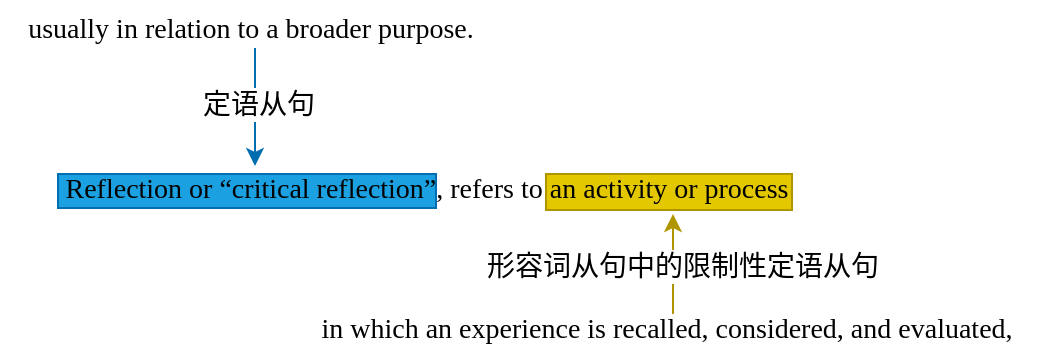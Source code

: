 <mxfile version="21.6.1" type="github">
  <diagram name="第 1 页" id="YNht00nKZHE0qXAu7UTA">
    <mxGraphModel dx="794" dy="467" grid="1" gridSize="10" guides="1" tooltips="1" connect="1" arrows="1" fold="1" page="1" pageScale="1" pageWidth="827" pageHeight="1169" math="0" shadow="0">
      <root>
        <mxCell id="0" />
        <mxCell id="1" parent="0" />
        <mxCell id="5O0wVYmYXQdYufXjFaxW-7" value="" style="rounded=0;whiteSpace=wrap;html=1;fillColor=#1ba1e2;fontColor=#ffffff;strokeColor=#006EAF;" vertex="1" parent="1">
          <mxGeometry x="101" y="137" width="189" height="17" as="geometry" />
        </mxCell>
        <mxCell id="5O0wVYmYXQdYufXjFaxW-3" value="" style="rounded=0;whiteSpace=wrap;html=1;fillColor=#e3c800;strokeColor=#B09500;fontColor=#000000;" vertex="1" parent="1">
          <mxGeometry x="345" y="137" width="123" height="18" as="geometry" />
        </mxCell>
        <mxCell id="5O0wVYmYXQdYufXjFaxW-1" value="&lt;font face=&quot;Times New Roman&quot; style=&quot;font-size: 14px;&quot;&gt;Reflection or “critical reflection”, refers to an activity or process&lt;/font&gt;" style="text;html=1;align=center;verticalAlign=middle;resizable=0;points=[];autosize=1;strokeColor=none;fillColor=none;" vertex="1" parent="1">
          <mxGeometry x="90" y="130" width="390" height="30" as="geometry" />
        </mxCell>
        <mxCell id="5O0wVYmYXQdYufXjFaxW-2" value="&lt;font style=&quot;font-size: 14px;&quot; face=&quot;Times New Roman&quot;&gt;in which an experience is recalled, considered, and evaluated,&lt;/font&gt;" style="text;html=1;align=center;verticalAlign=middle;resizable=0;points=[];autosize=1;strokeColor=none;fillColor=none;" vertex="1" parent="1">
          <mxGeometry x="220" y="200" width="370" height="30" as="geometry" />
        </mxCell>
        <mxCell id="5O0wVYmYXQdYufXjFaxW-4" value="" style="endArrow=classic;html=1;rounded=0;fillColor=#e3c800;strokeColor=#B09500;" edge="1" parent="1">
          <mxGeometry width="50" height="50" relative="1" as="geometry">
            <mxPoint x="408.5" y="207" as="sourcePoint" />
            <mxPoint x="408.5" y="157" as="targetPoint" />
          </mxGeometry>
        </mxCell>
        <mxCell id="5O0wVYmYXQdYufXjFaxW-6" value="&lt;font style=&quot;font-size: 14px;&quot;&gt;形容词从句中的限制性定语从句&lt;/font&gt;" style="edgeLabel;html=1;align=center;verticalAlign=middle;resizable=0;points=[];" vertex="1" connectable="0" parent="5O0wVYmYXQdYufXjFaxW-4">
          <mxGeometry x="0.02" y="-3" relative="1" as="geometry">
            <mxPoint x="1" y="1" as="offset" />
          </mxGeometry>
        </mxCell>
        <mxCell id="5O0wVYmYXQdYufXjFaxW-8" value="&lt;font style=&quot;font-size: 14px;&quot; face=&quot;Times New Roman&quot;&gt;usually in relation to a broader purpose.&lt;/font&gt;" style="text;html=1;align=center;verticalAlign=middle;resizable=0;points=[];autosize=1;strokeColor=none;fillColor=none;" vertex="1" parent="1">
          <mxGeometry x="72" y="50" width="250" height="30" as="geometry" />
        </mxCell>
        <mxCell id="5O0wVYmYXQdYufXjFaxW-9" value="" style="endArrow=classic;html=1;rounded=0;fillColor=#1ba1e2;strokeColor=#006EAF;" edge="1" parent="1">
          <mxGeometry width="50" height="50" relative="1" as="geometry">
            <mxPoint x="199.5" y="74" as="sourcePoint" />
            <mxPoint x="199.5" y="133" as="targetPoint" />
          </mxGeometry>
        </mxCell>
        <mxCell id="5O0wVYmYXQdYufXjFaxW-10" value="&lt;font style=&quot;font-size: 14px;&quot;&gt;定语从句&lt;/font&gt;" style="edgeLabel;html=1;align=center;verticalAlign=middle;resizable=0;points=[];" vertex="1" connectable="0" parent="5O0wVYmYXQdYufXjFaxW-9">
          <mxGeometry x="-0.102" y="1" relative="1" as="geometry">
            <mxPoint y="1" as="offset" />
          </mxGeometry>
        </mxCell>
      </root>
    </mxGraphModel>
  </diagram>
</mxfile>
